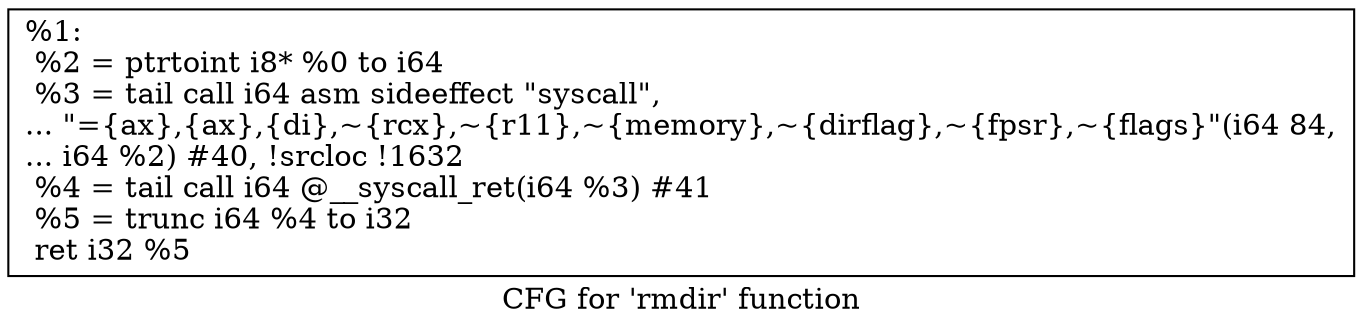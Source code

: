 digraph "CFG for 'rmdir' function" {
	label="CFG for 'rmdir' function";

	Node0x1a31cf0 [shape=record,label="{%1:\l  %2 = ptrtoint i8* %0 to i64\l  %3 = tail call i64 asm sideeffect \"syscall\",\l... \"=\{ax\},\{ax\},\{di\},~\{rcx\},~\{r11\},~\{memory\},~\{dirflag\},~\{fpsr\},~\{flags\}\"(i64 84,\l... i64 %2) #40, !srcloc !1632\l  %4 = tail call i64 @__syscall_ret(i64 %3) #41\l  %5 = trunc i64 %4 to i32\l  ret i32 %5\l}"];
}
